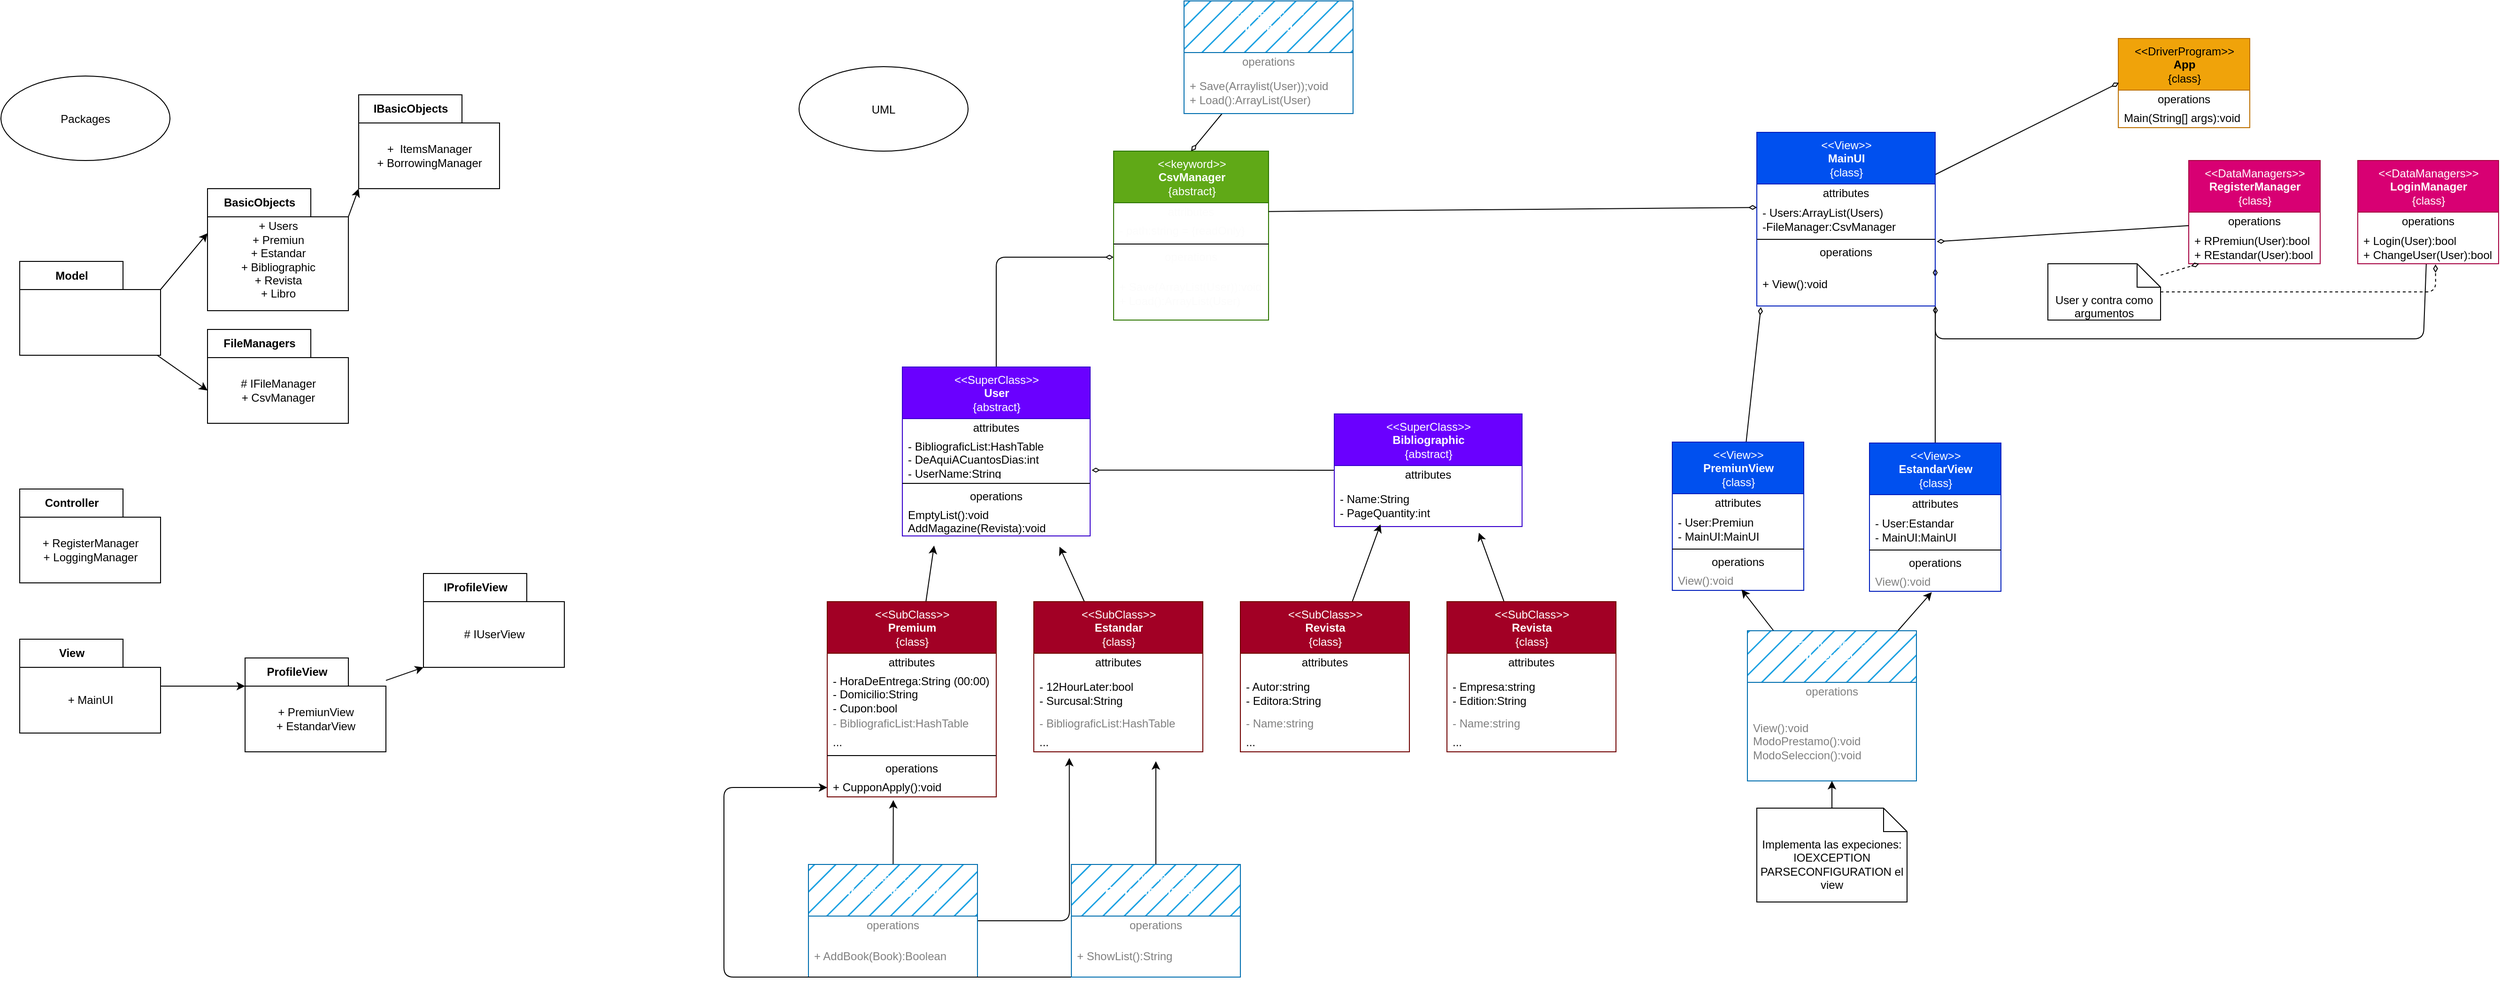 <mxfile>
    <diagram id="W3xmXb9I3CpJ98_R8Hjm" name="Page-1">
        <mxGraphModel dx="650" dy="1545" grid="1" gridSize="10" guides="1" tooltips="1" connect="1" arrows="1" fold="1" page="1" pageScale="1" pageWidth="850" pageHeight="1100" math="0" shadow="0">
            <root>
                <mxCell id="0"/>
                <mxCell id="1" parent="0"/>
                <mxCell id="2" value="&amp;lt;&amp;lt;DriverProgram&amp;gt;&amp;gt;&lt;br&gt;&lt;b&gt;App&lt;/b&gt;&lt;br&gt;{class}" style="swimlane;fontStyle=0;align=center;verticalAlign=top;childLayout=stackLayout;horizontal=1;startSize=55;horizontalStack=0;resizeParent=1;resizeParentMax=0;resizeLast=0;collapsible=0;marginBottom=0;html=1;fillColor=#f0a30a;fontColor=#000000;strokeColor=#BD7000;" parent="1" vertex="1">
                    <mxGeometry x="2275" width="140" height="95" as="geometry"/>
                </mxCell>
                <mxCell id="8" value="operations" style="text;html=1;strokeColor=none;fillColor=none;align=center;verticalAlign=middle;spacingLeft=4;spacingRight=4;overflow=hidden;rotatable=0;points=[[0,0.5],[1,0.5]];portConstraint=eastwest;" parent="2" vertex="1">
                    <mxGeometry y="55" width="140" height="20" as="geometry"/>
                </mxCell>
                <mxCell id="9" value="Main(String[] args):void" style="text;html=1;strokeColor=none;fillColor=none;align=left;verticalAlign=middle;spacingLeft=4;spacingRight=4;overflow=hidden;rotatable=0;points=[[0,0.5],[1,0.5]];portConstraint=eastwest;" parent="2" vertex="1">
                    <mxGeometry y="75" width="140" height="20" as="geometry"/>
                </mxCell>
                <mxCell id="51" style="edgeStyle=none;html=1;entryX=0;entryY=0;entryDx=0;entryDy=47.5;entryPerimeter=0;exitX=0;exitY=0;exitDx=150;exitDy=30;exitPerimeter=0;" parent="1" source="42" target="49" edge="1">
                    <mxGeometry relative="1" as="geometry"/>
                </mxCell>
                <mxCell id="54" style="edgeStyle=none;html=1;entryX=0;entryY=0;entryDx=0;entryDy=65;entryPerimeter=0;" parent="1" source="42" target="52" edge="1">
                    <mxGeometry relative="1" as="geometry"/>
                </mxCell>
                <mxCell id="42" value="Model" style="shape=folder;fontStyle=1;tabWidth=110;tabHeight=30;tabPosition=left;html=1;boundedLbl=1;labelInHeader=1;container=1;collapsible=0;" parent="1" vertex="1">
                    <mxGeometry x="40" y="237.5" width="150" height="100" as="geometry"/>
                </mxCell>
                <mxCell id="43" value="" style="html=1;strokeColor=none;resizeWidth=1;resizeHeight=1;fillColor=none;part=1;connectable=0;allowArrows=0;deletable=0;" parent="42" vertex="1">
                    <mxGeometry width="150" height="70" relative="1" as="geometry">
                        <mxPoint y="30" as="offset"/>
                    </mxGeometry>
                </mxCell>
                <mxCell id="45" value="Controller" style="shape=folder;fontStyle=1;tabWidth=110;tabHeight=30;tabPosition=left;html=1;boundedLbl=1;labelInHeader=1;container=1;collapsible=0;" parent="1" vertex="1">
                    <mxGeometry x="40" y="480" width="150" height="100" as="geometry"/>
                </mxCell>
                <mxCell id="46" value="+ RegisterManager&lt;br&gt;+ LoggingManager" style="html=1;strokeColor=none;resizeWidth=1;resizeHeight=1;fillColor=none;part=1;connectable=0;allowArrows=0;deletable=0;" parent="45" vertex="1">
                    <mxGeometry width="150" height="70" relative="1" as="geometry">
                        <mxPoint y="30" as="offset"/>
                    </mxGeometry>
                </mxCell>
                <mxCell id="67" style="edgeStyle=none;html=1;entryX=0;entryY=0;entryDx=0;entryDy=30;entryPerimeter=0;" parent="1" source="47" target="64" edge="1">
                    <mxGeometry relative="1" as="geometry"/>
                </mxCell>
                <mxCell id="47" value="View" style="shape=folder;fontStyle=1;tabWidth=110;tabHeight=30;tabPosition=left;html=1;boundedLbl=1;labelInHeader=1;container=1;collapsible=0;" parent="1" vertex="1">
                    <mxGeometry x="40" y="640" width="150" height="100" as="geometry"/>
                </mxCell>
                <mxCell id="48" value="+ MainUI" style="html=1;strokeColor=none;resizeWidth=1;resizeHeight=1;fillColor=none;part=1;connectable=0;allowArrows=0;deletable=0;" parent="47" vertex="1">
                    <mxGeometry width="150" height="70" relative="1" as="geometry">
                        <mxPoint y="30" as="offset"/>
                    </mxGeometry>
                </mxCell>
                <mxCell id="57" style="edgeStyle=none;html=1;entryX=0;entryY=0;entryDx=0;entryDy=100;entryPerimeter=0;exitX=0;exitY=0;exitDx=150;exitDy=30;exitPerimeter=0;" parent="1" source="49" target="55" edge="1">
                    <mxGeometry relative="1" as="geometry"/>
                </mxCell>
                <mxCell id="49" value="BasicObjects" style="shape=folder;fontStyle=1;tabWidth=110;tabHeight=30;tabPosition=left;html=1;boundedLbl=1;labelInHeader=1;container=1;collapsible=0;" parent="1" vertex="1">
                    <mxGeometry x="240" y="160" width="150" height="130" as="geometry"/>
                </mxCell>
                <mxCell id="50" value="+ Users&lt;br&gt;+ Premiun&lt;br&gt;+ Estandar&lt;br&gt;+ Bibliographic&lt;br&gt;+ Revista&lt;br&gt;+ Libro" style="html=1;strokeColor=none;resizeWidth=1;resizeHeight=1;fillColor=none;part=1;connectable=0;allowArrows=0;deletable=0;" parent="49" vertex="1">
                    <mxGeometry width="150" height="91" relative="1" as="geometry">
                        <mxPoint y="30" as="offset"/>
                    </mxGeometry>
                </mxCell>
                <mxCell id="52" value="FileManagers" style="shape=folder;fontStyle=1;tabWidth=110;tabHeight=30;tabPosition=left;html=1;boundedLbl=1;labelInHeader=1;container=1;collapsible=0;" parent="1" vertex="1">
                    <mxGeometry x="240" y="310" width="150" height="100" as="geometry"/>
                </mxCell>
                <mxCell id="53" value="# IFileManager&lt;br&gt;+ CsvManager" style="html=1;strokeColor=none;resizeWidth=1;resizeHeight=1;fillColor=none;part=1;connectable=0;allowArrows=0;deletable=0;" parent="52" vertex="1">
                    <mxGeometry width="150" height="70" relative="1" as="geometry">
                        <mxPoint y="30" as="offset"/>
                    </mxGeometry>
                </mxCell>
                <mxCell id="55" value="IBasicObjects" style="shape=folder;fontStyle=1;tabWidth=110;tabHeight=30;tabPosition=left;html=1;boundedLbl=1;labelInHeader=1;container=1;collapsible=0;" parent="1" vertex="1">
                    <mxGeometry x="401" y="60" width="150" height="100" as="geometry"/>
                </mxCell>
                <mxCell id="56" value="+&amp;nbsp; ItemsManager&lt;br&gt;+ BorrowingManager" style="html=1;strokeColor=none;resizeWidth=1;resizeHeight=1;fillColor=none;part=1;connectable=0;allowArrows=0;deletable=0;" parent="55" vertex="1">
                    <mxGeometry width="150" height="70" relative="1" as="geometry">
                        <mxPoint y="30" as="offset"/>
                    </mxGeometry>
                </mxCell>
                <mxCell id="70" style="edgeStyle=none;html=1;entryX=0;entryY=0;entryDx=0;entryDy=100;entryPerimeter=0;" parent="1" source="64" target="68" edge="1">
                    <mxGeometry relative="1" as="geometry"/>
                </mxCell>
                <mxCell id="64" value="ProfileView" style="shape=folder;fontStyle=1;tabWidth=110;tabHeight=30;tabPosition=left;html=1;boundedLbl=1;labelInHeader=1;container=1;collapsible=0;" parent="1" vertex="1">
                    <mxGeometry x="280" y="660" width="150" height="100" as="geometry"/>
                </mxCell>
                <mxCell id="65" value="+ PremiunView&lt;br&gt;+ EstandarView" style="html=1;strokeColor=none;resizeWidth=1;resizeHeight=1;fillColor=none;part=1;connectable=0;allowArrows=0;deletable=0;" parent="64" vertex="1">
                    <mxGeometry width="150" height="70" relative="1" as="geometry">
                        <mxPoint y="30" as="offset"/>
                    </mxGeometry>
                </mxCell>
                <mxCell id="68" value="IProfileView" style="shape=folder;fontStyle=1;tabWidth=110;tabHeight=30;tabPosition=left;html=1;boundedLbl=1;labelInHeader=1;container=1;collapsible=0;" parent="1" vertex="1">
                    <mxGeometry x="470" y="570" width="150" height="100" as="geometry"/>
                </mxCell>
                <mxCell id="69" value="# IUserView" style="html=1;strokeColor=none;resizeWidth=1;resizeHeight=1;fillColor=none;part=1;connectable=0;allowArrows=0;deletable=0;" parent="68" vertex="1">
                    <mxGeometry width="150" height="70" relative="1" as="geometry">
                        <mxPoint y="30" as="offset"/>
                    </mxGeometry>
                </mxCell>
                <mxCell id="71" value="Packages" style="ellipse;" parent="1" vertex="1">
                    <mxGeometry x="20" y="40" width="180" height="90" as="geometry"/>
                </mxCell>
                <mxCell id="72" value="UML" style="ellipse;fillColor=none;" parent="1" vertex="1">
                    <mxGeometry x="870" y="30" width="180" height="90" as="geometry"/>
                </mxCell>
                <mxCell id="180" style="edgeStyle=none;html=1;entryX=0;entryY=0.5;entryDx=0;entryDy=0;fontColor=#FCFCFC;endArrow=diamondThin;endFill=0;" parent="1" source="73" target="174" edge="1">
                    <mxGeometry relative="1" as="geometry">
                        <Array as="points">
                            <mxPoint x="1080" y="233"/>
                        </Array>
                    </mxGeometry>
                </mxCell>
                <mxCell id="73" value="&amp;lt;&amp;lt;SuperClass&amp;gt;&amp;gt;&lt;br&gt;&lt;b&gt;User&lt;/b&gt;&lt;br&gt;{abstract}" style="swimlane;fontStyle=0;align=center;verticalAlign=top;childLayout=stackLayout;horizontal=1;startSize=55;horizontalStack=0;resizeParent=1;resizeParentMax=0;resizeLast=0;collapsible=0;marginBottom=0;html=1;fillColor=#6a00ff;fontColor=#ffffff;strokeColor=#3700CC;" parent="1" vertex="1">
                    <mxGeometry x="980" y="350" width="200" height="180" as="geometry"/>
                </mxCell>
                <mxCell id="74" value="attributes" style="text;html=1;strokeColor=none;fillColor=none;align=center;verticalAlign=middle;spacingLeft=4;spacingRight=4;overflow=hidden;rotatable=0;points=[[0,0.5],[1,0.5]];portConstraint=eastwest;" parent="73" vertex="1">
                    <mxGeometry y="55" width="200" height="20" as="geometry"/>
                </mxCell>
                <mxCell id="75" value="- BibliograficList:HashTable&lt;br&gt;- DeAquiACuantosDias:int&lt;br&gt;- UserName:String&lt;br&gt;- Password: String&amp;nbsp;" style="text;html=1;strokeColor=none;fillColor=none;align=left;verticalAlign=middle;spacingLeft=4;spacingRight=4;overflow=hidden;rotatable=0;points=[[0,0.5],[1,0.5]];portConstraint=eastwest;" parent="73" vertex="1">
                    <mxGeometry y="75" width="200" height="45" as="geometry"/>
                </mxCell>
                <mxCell id="78" value="" style="line;strokeWidth=1;fillColor=none;align=left;verticalAlign=middle;spacingTop=-1;spacingLeft=3;spacingRight=3;rotatable=0;labelPosition=right;points=[];portConstraint=eastwest;" parent="73" vertex="1">
                    <mxGeometry y="120" width="200" height="8" as="geometry"/>
                </mxCell>
                <mxCell id="79" value="operations" style="text;html=1;strokeColor=none;fillColor=none;align=center;verticalAlign=middle;spacingLeft=4;spacingRight=4;overflow=hidden;rotatable=0;points=[[0,0.5],[1,0.5]];portConstraint=eastwest;" parent="73" vertex="1">
                    <mxGeometry y="128" width="200" height="20" as="geometry"/>
                </mxCell>
                <mxCell id="80" value="EmptyList():void&lt;br&gt;AddMagazine(Revista):void" style="text;html=1;strokeColor=none;fillColor=none;align=left;verticalAlign=middle;spacingLeft=4;spacingRight=4;overflow=hidden;rotatable=0;points=[[0,0.5],[1,0.5]];portConstraint=eastwest;" parent="73" vertex="1">
                    <mxGeometry y="148" width="200" height="32" as="geometry"/>
                </mxCell>
                <mxCell id="113" style="edgeStyle=none;html=1;entryX=0.169;entryY=1.32;entryDx=0;entryDy=0;entryPerimeter=0;fontColor=#808080;" parent="1" source="89" target="80" edge="1">
                    <mxGeometry relative="1" as="geometry"/>
                </mxCell>
                <mxCell id="89" value="&amp;lt;&amp;lt;SubClass&amp;gt;&amp;gt;&lt;br&gt;&lt;b&gt;Premium&lt;/b&gt;&lt;br&gt;{class}" style="swimlane;fontStyle=0;align=center;verticalAlign=top;childLayout=stackLayout;horizontal=1;startSize=55;horizontalStack=0;resizeParent=1;resizeParentMax=0;resizeLast=0;collapsible=0;marginBottom=0;html=1;fillColor=#a20025;fontColor=#ffffff;strokeColor=#6F0000;" parent="1" vertex="1">
                    <mxGeometry x="900" y="600" width="180" height="208" as="geometry"/>
                </mxCell>
                <mxCell id="90" value="attributes" style="text;html=1;strokeColor=none;fillColor=none;align=center;verticalAlign=middle;spacingLeft=4;spacingRight=4;overflow=hidden;rotatable=0;points=[[0,0.5],[1,0.5]];portConstraint=eastwest;" parent="89" vertex="1">
                    <mxGeometry y="55" width="180" height="20" as="geometry"/>
                </mxCell>
                <mxCell id="91" value="- HoraDeEntrega:String (00:00)&lt;br&gt;- Domicilio:String&lt;br&gt;- Cupon:bool" style="text;html=1;strokeColor=none;fillColor=none;align=left;verticalAlign=middle;spacingLeft=4;spacingRight=4;overflow=hidden;rotatable=0;points=[[0,0.5],[1,0.5]];portConstraint=eastwest;" parent="89" vertex="1">
                    <mxGeometry y="75" width="180" height="45" as="geometry"/>
                </mxCell>
                <mxCell id="92" value="- BibliograficList:HashTable&lt;br style=&quot;&quot;&gt;- UserName:String&lt;br style=&quot;&quot;&gt;- Password: String&amp;nbsp;" style="text;html=1;strokeColor=none;fillColor=none;align=left;verticalAlign=middle;spacingLeft=4;spacingRight=4;overflow=hidden;rotatable=0;points=[[0,0.5],[1,0.5]];portConstraint=eastwest;fontColor=#808080;" parent="89" vertex="1">
                    <mxGeometry y="120" width="180" height="20" as="geometry"/>
                </mxCell>
                <mxCell id="93" value="..." style="text;html=1;strokeColor=none;fillColor=none;align=left;verticalAlign=middle;spacingLeft=4;spacingRight=4;overflow=hidden;rotatable=0;points=[[0,0.5],[1,0.5]];portConstraint=eastwest;" parent="89" vertex="1">
                    <mxGeometry y="140" width="180" height="20" as="geometry"/>
                </mxCell>
                <mxCell id="94" value="" style="line;strokeWidth=1;fillColor=none;align=left;verticalAlign=middle;spacingTop=-1;spacingLeft=3;spacingRight=3;rotatable=0;labelPosition=right;points=[];portConstraint=eastwest;" parent="89" vertex="1">
                    <mxGeometry y="160" width="180" height="8" as="geometry"/>
                </mxCell>
                <mxCell id="95" value="operations" style="text;html=1;strokeColor=none;fillColor=none;align=center;verticalAlign=middle;spacingLeft=4;spacingRight=4;overflow=hidden;rotatable=0;points=[[0,0.5],[1,0.5]];portConstraint=eastwest;" parent="89" vertex="1">
                    <mxGeometry y="168" width="180" height="20" as="geometry"/>
                </mxCell>
                <mxCell id="96" value="+ CupponApply():void" style="text;html=1;strokeColor=none;fillColor=none;align=left;verticalAlign=middle;spacingLeft=4;spacingRight=4;overflow=hidden;rotatable=0;points=[[0,0.5],[1,0.5]];portConstraint=eastwest;" parent="89" vertex="1">
                    <mxGeometry y="188" width="180" height="20" as="geometry"/>
                </mxCell>
                <mxCell id="114" style="edgeStyle=none;html=1;entryX=0.837;entryY=1.36;entryDx=0;entryDy=0;entryPerimeter=0;fontColor=#808080;" parent="1" source="105" target="80" edge="1">
                    <mxGeometry relative="1" as="geometry"/>
                </mxCell>
                <mxCell id="105" value="&amp;lt;&amp;lt;SubClass&amp;gt;&amp;gt;&lt;br&gt;&lt;b&gt;Estandar&lt;/b&gt;&lt;br&gt;{class}" style="swimlane;fontStyle=0;align=center;verticalAlign=top;childLayout=stackLayout;horizontal=1;startSize=55;horizontalStack=0;resizeParent=1;resizeParentMax=0;resizeLast=0;collapsible=0;marginBottom=0;html=1;fillColor=#a20025;fontColor=#ffffff;strokeColor=#6F0000;" parent="1" vertex="1">
                    <mxGeometry x="1120" y="600" width="180" height="160" as="geometry"/>
                </mxCell>
                <mxCell id="106" value="attributes" style="text;html=1;strokeColor=none;fillColor=none;align=center;verticalAlign=middle;spacingLeft=4;spacingRight=4;overflow=hidden;rotatable=0;points=[[0,0.5],[1,0.5]];portConstraint=eastwest;" parent="105" vertex="1">
                    <mxGeometry y="55" width="180" height="20" as="geometry"/>
                </mxCell>
                <mxCell id="107" value="- 12HourLater:bool&amp;nbsp;&lt;br&gt;- Surcusal:String" style="text;html=1;strokeColor=none;fillColor=none;align=left;verticalAlign=middle;spacingLeft=4;spacingRight=4;overflow=hidden;rotatable=0;points=[[0,0.5],[1,0.5]];portConstraint=eastwest;" parent="105" vertex="1">
                    <mxGeometry y="75" width="180" height="45" as="geometry"/>
                </mxCell>
                <mxCell id="108" value="- BibliograficList:HashTable&lt;br style=&quot;&quot;&gt;- UserName:String&lt;br style=&quot;&quot;&gt;- Password: String&amp;nbsp;" style="text;html=1;strokeColor=none;fillColor=none;align=left;verticalAlign=middle;spacingLeft=4;spacingRight=4;overflow=hidden;rotatable=0;points=[[0,0.5],[1,0.5]];portConstraint=eastwest;fontColor=#808080;" parent="105" vertex="1">
                    <mxGeometry y="120" width="180" height="20" as="geometry"/>
                </mxCell>
                <mxCell id="109" value="..." style="text;html=1;strokeColor=none;fillColor=none;align=left;verticalAlign=middle;spacingLeft=4;spacingRight=4;overflow=hidden;rotatable=0;points=[[0,0.5],[1,0.5]];portConstraint=eastwest;" parent="105" vertex="1">
                    <mxGeometry y="140" width="180" height="20" as="geometry"/>
                </mxCell>
                <mxCell id="135" style="edgeStyle=none;html=1;entryX=0.391;entryY=1.171;entryDx=0;entryDy=0;entryPerimeter=0;fontColor=#FCFCFC;" parent="1" source="123" target="96" edge="1">
                    <mxGeometry relative="1" as="geometry"/>
                </mxCell>
                <mxCell id="140" style="edgeStyle=none;html=1;entryX=0.21;entryY=1.324;entryDx=0;entryDy=0;entryPerimeter=0;fontColor=#FCFCFC;" parent="1" source="123" target="109" edge="1">
                    <mxGeometry relative="1" as="geometry">
                        <Array as="points">
                            <mxPoint x="1158" y="940"/>
                        </Array>
                    </mxGeometry>
                </mxCell>
                <mxCell id="123" value="&amp;lt;&amp;lt;Interface&amp;gt;&amp;gt;&lt;br&gt;&lt;b&gt;ItemsManagment&lt;/b&gt;" style="swimlane;fontStyle=0;align=center;verticalAlign=top;childLayout=stackLayout;horizontal=1;startSize=55;horizontalStack=0;resizeParent=1;resizeParentMax=0;resizeLast=0;collapsible=0;marginBottom=0;html=1;fillStyle=hatch;fillColor=#1ba1e2;fontColor=#ffffff;strokeColor=#006EAF;" parent="1" vertex="1">
                    <mxGeometry x="880" y="880" width="180" height="120" as="geometry"/>
                </mxCell>
                <mxCell id="129" value="operations" style="text;html=1;strokeColor=none;fillColor=none;align=center;verticalAlign=middle;spacingLeft=4;spacingRight=4;overflow=hidden;rotatable=0;points=[[0,0.5],[1,0.5]];portConstraint=eastwest;fontColor=#808080;" parent="123" vertex="1">
                    <mxGeometry y="55" width="180" height="20" as="geometry"/>
                </mxCell>
                <mxCell id="130" value="+ AddBook(Book):Boolean" style="text;html=1;strokeColor=none;fillColor=none;align=left;verticalAlign=middle;spacingLeft=4;spacingRight=4;overflow=hidden;rotatable=0;points=[[0,0.5],[1,0.5]];portConstraint=eastwest;fontColor=#808080;" parent="123" vertex="1">
                    <mxGeometry y="75" width="180" height="45" as="geometry"/>
                </mxCell>
                <mxCell id="138" style="edgeStyle=none;html=1;fontColor=#FCFCFC;" parent="1" source="132" edge="1">
                    <mxGeometry relative="1" as="geometry">
                        <mxPoint x="1250" y="770" as="targetPoint"/>
                    </mxGeometry>
                </mxCell>
                <mxCell id="139" style="edgeStyle=none;html=1;entryX=0;entryY=0.5;entryDx=0;entryDy=0;fontColor=#FCFCFC;" parent="1" source="132" target="96" edge="1">
                    <mxGeometry relative="1" as="geometry">
                        <Array as="points">
                            <mxPoint x="1160" y="1000"/>
                            <mxPoint x="790" y="1000"/>
                            <mxPoint x="790" y="798"/>
                        </Array>
                    </mxGeometry>
                </mxCell>
                <mxCell id="132" value="&amp;lt;&amp;lt;Interface&amp;gt;&amp;gt;&lt;br&gt;&lt;b&gt;BorrowingManager&lt;/b&gt;" style="swimlane;fontStyle=0;align=center;verticalAlign=top;childLayout=stackLayout;horizontal=1;startSize=55;horizontalStack=0;resizeParent=1;resizeParentMax=0;resizeLast=0;collapsible=0;marginBottom=0;html=1;fillStyle=hatch;fillColor=#1ba1e2;fontColor=#ffffff;strokeColor=#006EAF;" parent="1" vertex="1">
                    <mxGeometry x="1160" y="880" width="180" height="120" as="geometry"/>
                </mxCell>
                <mxCell id="133" value="operations" style="text;html=1;strokeColor=none;fillColor=none;align=center;verticalAlign=middle;spacingLeft=4;spacingRight=4;overflow=hidden;rotatable=0;points=[[0,0.5],[1,0.5]];portConstraint=eastwest;fontColor=#808080;" parent="132" vertex="1">
                    <mxGeometry y="55" width="180" height="20" as="geometry"/>
                </mxCell>
                <mxCell id="134" value="+ ShowList():String" style="text;html=1;strokeColor=none;fillColor=none;align=left;verticalAlign=middle;spacingLeft=4;spacingRight=4;overflow=hidden;rotatable=0;points=[[0,0.5],[1,0.5]];portConstraint=eastwest;fontColor=#808080;" parent="132" vertex="1">
                    <mxGeometry y="75" width="180" height="45" as="geometry"/>
                </mxCell>
                <mxCell id="159" style="edgeStyle=none;html=1;entryX=1.008;entryY=0.775;entryDx=0;entryDy=0;entryPerimeter=0;fontColor=#FCFCFC;endArrow=diamondThin;endFill=0;" parent="1" source="141" target="75" edge="1">
                    <mxGeometry relative="1" as="geometry"/>
                </mxCell>
                <mxCell id="141" value="&amp;lt;&amp;lt;SuperClass&amp;gt;&amp;gt;&lt;br&gt;&lt;b&gt;Bibliographic&lt;/b&gt;&lt;br&gt;{abstract}" style="swimlane;fontStyle=0;align=center;verticalAlign=top;childLayout=stackLayout;horizontal=1;startSize=55;horizontalStack=0;resizeParent=1;resizeParentMax=0;resizeLast=0;collapsible=0;marginBottom=0;html=1;fillColor=#6a00ff;fontColor=#ffffff;strokeColor=#3700CC;" parent="1" vertex="1">
                    <mxGeometry x="1440" y="400" width="200" height="120" as="geometry"/>
                </mxCell>
                <mxCell id="142" value="attributes" style="text;html=1;strokeColor=none;fillColor=none;align=center;verticalAlign=middle;spacingLeft=4;spacingRight=4;overflow=hidden;rotatable=0;points=[[0,0.5],[1,0.5]];portConstraint=eastwest;" parent="141" vertex="1">
                    <mxGeometry y="55" width="200" height="20" as="geometry"/>
                </mxCell>
                <mxCell id="143" value="- Name:String&lt;br&gt;- PageQuantity:int" style="text;html=1;strokeColor=none;fillColor=none;align=left;verticalAlign=middle;spacingLeft=4;spacingRight=4;overflow=hidden;rotatable=0;points=[[0,0.5],[1,0.5]];portConstraint=eastwest;" parent="141" vertex="1">
                    <mxGeometry y="75" width="200" height="45" as="geometry"/>
                </mxCell>
                <mxCell id="158" style="edgeStyle=none;html=1;entryX=0.77;entryY=1.146;entryDx=0;entryDy=0;entryPerimeter=0;fontColor=#FCFCFC;" parent="1" source="147" target="143" edge="1">
                    <mxGeometry relative="1" as="geometry"/>
                </mxCell>
                <mxCell id="147" value="&amp;lt;&amp;lt;SubClass&amp;gt;&amp;gt;&lt;br&gt;&lt;b&gt;Revista&lt;/b&gt;&lt;br&gt;{class}" style="swimlane;fontStyle=0;align=center;verticalAlign=top;childLayout=stackLayout;horizontal=1;startSize=55;horizontalStack=0;resizeParent=1;resizeParentMax=0;resizeLast=0;collapsible=0;marginBottom=0;html=1;fillColor=#a20025;fontColor=#ffffff;strokeColor=#6F0000;" parent="1" vertex="1">
                    <mxGeometry x="1560" y="600" width="180" height="160" as="geometry"/>
                </mxCell>
                <mxCell id="148" value="attributes" style="text;html=1;strokeColor=none;fillColor=none;align=center;verticalAlign=middle;spacingLeft=4;spacingRight=4;overflow=hidden;rotatable=0;points=[[0,0.5],[1,0.5]];portConstraint=eastwest;" parent="147" vertex="1">
                    <mxGeometry y="55" width="180" height="20" as="geometry"/>
                </mxCell>
                <mxCell id="149" value="- Empresa:string&lt;br&gt;- Edition:String" style="text;html=1;strokeColor=none;fillColor=none;align=left;verticalAlign=middle;spacingLeft=4;spacingRight=4;overflow=hidden;rotatable=0;points=[[0,0.5],[1,0.5]];portConstraint=eastwest;" parent="147" vertex="1">
                    <mxGeometry y="75" width="180" height="45" as="geometry"/>
                </mxCell>
                <mxCell id="150" value="- Name:string&lt;br&gt;- PageQuantity:string" style="text;html=1;strokeColor=none;fillColor=none;align=left;verticalAlign=middle;spacingLeft=4;spacingRight=4;overflow=hidden;rotatable=0;points=[[0,0.5],[1,0.5]];portConstraint=eastwest;fontColor=#808080;" parent="147" vertex="1">
                    <mxGeometry y="120" width="180" height="20" as="geometry"/>
                </mxCell>
                <mxCell id="151" value="..." style="text;html=1;strokeColor=none;fillColor=none;align=left;verticalAlign=middle;spacingLeft=4;spacingRight=4;overflow=hidden;rotatable=0;points=[[0,0.5],[1,0.5]];portConstraint=eastwest;" parent="147" vertex="1">
                    <mxGeometry y="140" width="180" height="20" as="geometry"/>
                </mxCell>
                <mxCell id="157" style="edgeStyle=none;html=1;entryX=0.246;entryY=0.948;entryDx=0;entryDy=0;entryPerimeter=0;fontColor=#FCFCFC;" parent="1" source="152" target="143" edge="1">
                    <mxGeometry relative="1" as="geometry"/>
                </mxCell>
                <mxCell id="152" value="&amp;lt;&amp;lt;SubClass&amp;gt;&amp;gt;&lt;br&gt;&lt;b&gt;Revista&lt;/b&gt;&lt;br&gt;{class}" style="swimlane;fontStyle=0;align=center;verticalAlign=top;childLayout=stackLayout;horizontal=1;startSize=55;horizontalStack=0;resizeParent=1;resizeParentMax=0;resizeLast=0;collapsible=0;marginBottom=0;html=1;fillColor=#a20025;fontColor=#ffffff;strokeColor=#6F0000;" parent="1" vertex="1">
                    <mxGeometry x="1340" y="600" width="180" height="160" as="geometry"/>
                </mxCell>
                <mxCell id="153" value="attributes" style="text;html=1;strokeColor=none;fillColor=none;align=center;verticalAlign=middle;spacingLeft=4;spacingRight=4;overflow=hidden;rotatable=0;points=[[0,0.5],[1,0.5]];portConstraint=eastwest;" parent="152" vertex="1">
                    <mxGeometry y="55" width="180" height="20" as="geometry"/>
                </mxCell>
                <mxCell id="154" value="- Autor:string&lt;br&gt;- Editora:String" style="text;html=1;strokeColor=none;fillColor=none;align=left;verticalAlign=middle;spacingLeft=4;spacingRight=4;overflow=hidden;rotatable=0;points=[[0,0.5],[1,0.5]];portConstraint=eastwest;" parent="152" vertex="1">
                    <mxGeometry y="75" width="180" height="45" as="geometry"/>
                </mxCell>
                <mxCell id="155" value="- Name:string&lt;br&gt;- PageQuantity:string" style="text;html=1;strokeColor=none;fillColor=none;align=left;verticalAlign=middle;spacingLeft=4;spacingRight=4;overflow=hidden;rotatable=0;points=[[0,0.5],[1,0.5]];portConstraint=eastwest;fontColor=#808080;" parent="152" vertex="1">
                    <mxGeometry y="120" width="180" height="20" as="geometry"/>
                </mxCell>
                <mxCell id="156" value="..." style="text;html=1;strokeColor=none;fillColor=none;align=left;verticalAlign=middle;spacingLeft=4;spacingRight=4;overflow=hidden;rotatable=0;points=[[0,0.5],[1,0.5]];portConstraint=eastwest;" parent="152" vertex="1">
                    <mxGeometry y="140" width="180" height="20" as="geometry"/>
                </mxCell>
                <mxCell id="168" value="&amp;lt;&amp;lt;keyword&amp;gt;&amp;gt;&lt;br&gt;&lt;b&gt;CsvManager&lt;/b&gt;&lt;br&gt;{abstract}" style="swimlane;fontStyle=0;align=center;verticalAlign=top;childLayout=stackLayout;horizontal=1;startSize=55;horizontalStack=0;resizeParent=1;resizeParentMax=0;resizeLast=0;collapsible=0;marginBottom=0;html=1;fillStyle=auto;fontColor=#ffffff;fillColor=#60a917;strokeColor=#2D7600;" parent="1" vertex="1">
                    <mxGeometry x="1205" y="120" width="165" height="180" as="geometry"/>
                </mxCell>
                <mxCell id="169" value="attributes" style="text;html=1;strokeColor=none;fillColor=none;align=center;verticalAlign=middle;spacingLeft=4;spacingRight=4;overflow=hidden;rotatable=0;points=[[0,0.5],[1,0.5]];portConstraint=eastwest;fillStyle=auto;fontColor=#FCFCFC;" parent="168" vertex="1">
                    <mxGeometry y="55" width="165" height="20" as="geometry"/>
                </mxCell>
                <mxCell id="170" value="- path:string = {readOnly}" style="text;html=1;strokeColor=none;fillColor=none;align=left;verticalAlign=middle;spacingLeft=4;spacingRight=4;overflow=hidden;rotatable=0;points=[[0,0.5],[1,0.5]];portConstraint=eastwest;fillStyle=auto;fontColor=#FCFCFC;" parent="168" vertex="1">
                    <mxGeometry y="75" width="165" height="20" as="geometry"/>
                </mxCell>
                <mxCell id="173" value="" style="line;strokeWidth=1;fillColor=none;align=left;verticalAlign=middle;spacingTop=-1;spacingLeft=3;spacingRight=3;rotatable=0;labelPosition=right;points=[];portConstraint=eastwest;fillStyle=auto;fontColor=#FCFCFC;" parent="168" vertex="1">
                    <mxGeometry y="95" width="165" height="8" as="geometry"/>
                </mxCell>
                <mxCell id="174" value="operations" style="text;html=1;strokeColor=none;fillColor=none;align=center;verticalAlign=middle;spacingLeft=4;spacingRight=4;overflow=hidden;rotatable=0;points=[[0,0.5],[1,0.5]];portConstraint=eastwest;fillStyle=auto;fontColor=#FCFCFC;" parent="168" vertex="1">
                    <mxGeometry y="103" width="165" height="20" as="geometry"/>
                </mxCell>
                <mxCell id="175" value="+ Save(ArrayList(User)):void&lt;br&gt;+ Load():ArrayList(User)" style="text;html=1;strokeColor=none;fillColor=none;align=left;verticalAlign=middle;spacingLeft=4;spacingRight=4;overflow=hidden;rotatable=0;points=[[0,0.5],[1,0.5]];portConstraint=eastwest;fillStyle=auto;fontColor=#FCFCFC;" parent="168" vertex="1">
                    <mxGeometry y="123" width="165" height="57" as="geometry"/>
                </mxCell>
                <mxCell id="179" style="edgeStyle=none;html=1;entryX=0.5;entryY=0;entryDx=0;entryDy=0;fontColor=#FCFCFC;endArrow=diamondThin;endFill=0;" parent="1" source="176" target="168" edge="1">
                    <mxGeometry relative="1" as="geometry"/>
                </mxCell>
                <mxCell id="176" value="&amp;lt;&amp;lt;Interface&amp;gt;&amp;gt;&lt;br&gt;&lt;b&gt;IFileManager&lt;/b&gt;" style="swimlane;fontStyle=0;align=center;verticalAlign=top;childLayout=stackLayout;horizontal=1;startSize=55;horizontalStack=0;resizeParent=1;resizeParentMax=0;resizeLast=0;collapsible=0;marginBottom=0;html=1;fillStyle=hatch;fillColor=#1ba1e2;fontColor=#ffffff;strokeColor=#006EAF;" parent="1" vertex="1">
                    <mxGeometry x="1280" y="-40" width="180" height="120" as="geometry"/>
                </mxCell>
                <mxCell id="177" value="operations" style="text;html=1;strokeColor=none;fillColor=none;align=center;verticalAlign=middle;spacingLeft=4;spacingRight=4;overflow=hidden;rotatable=0;points=[[0,0.5],[1,0.5]];portConstraint=eastwest;fontColor=#808080;" parent="176" vertex="1">
                    <mxGeometry y="55" width="180" height="20" as="geometry"/>
                </mxCell>
                <mxCell id="178" value="+ Save(Arraylist(User));void&lt;br&gt;+ Load():ArrayList(User)" style="text;html=1;strokeColor=none;fillColor=none;align=left;verticalAlign=middle;spacingLeft=4;spacingRight=4;overflow=hidden;rotatable=0;points=[[0,0.5],[1,0.5]];portConstraint=eastwest;fontColor=#808080;" parent="176" vertex="1">
                    <mxGeometry y="75" width="180" height="45" as="geometry"/>
                </mxCell>
                <mxCell id="181" value="&amp;lt;&amp;lt;DataManagers&amp;gt;&amp;gt;&lt;br&gt;&lt;b&gt;RegisterManager&lt;/b&gt;&lt;br&gt;{class}" style="swimlane;fontStyle=0;align=center;verticalAlign=top;childLayout=stackLayout;horizontal=1;startSize=55;horizontalStack=0;resizeParent=1;resizeParentMax=0;resizeLast=0;collapsible=0;marginBottom=0;html=1;fillColor=#d80073;fontColor=#ffffff;strokeColor=#A50040;" parent="1" vertex="1">
                    <mxGeometry x="2350" y="130" width="140" height="110" as="geometry"/>
                </mxCell>
                <mxCell id="187" value="operations" style="text;html=1;strokeColor=none;fillColor=none;align=center;verticalAlign=middle;spacingLeft=4;spacingRight=4;overflow=hidden;rotatable=0;points=[[0,0.5],[1,0.5]];portConstraint=eastwest;" parent="181" vertex="1">
                    <mxGeometry y="55" width="140" height="20" as="geometry"/>
                </mxCell>
                <mxCell id="188" value="+ RPremiun(User):bool&lt;br&gt;+ REstandar(User):bool" style="text;html=1;strokeColor=none;fillColor=none;align=left;verticalAlign=middle;spacingLeft=4;spacingRight=4;overflow=hidden;rotatable=0;points=[[0,0.5],[1,0.5]];portConstraint=eastwest;" parent="181" vertex="1">
                    <mxGeometry y="75" width="140" height="35" as="geometry"/>
                </mxCell>
                <mxCell id="294" style="edgeStyle=none;html=1;entryX=1;entryY=0.149;entryDx=0;entryDy=0;entryPerimeter=0;endArrow=diamondThin;endFill=0;" parent="1" source="197" target="280" edge="1">
                    <mxGeometry relative="1" as="geometry">
                        <Array as="points">
                            <mxPoint x="2600" y="320"/>
                            <mxPoint x="2080" y="320"/>
                        </Array>
                    </mxGeometry>
                </mxCell>
                <mxCell id="197" value="&amp;lt;&amp;lt;DataManagers&amp;gt;&amp;gt;&lt;br&gt;&lt;b&gt;LoginManager&lt;/b&gt;&lt;br&gt;{class}" style="swimlane;fontStyle=0;align=center;verticalAlign=top;childLayout=stackLayout;horizontal=1;startSize=55;horizontalStack=0;resizeParent=1;resizeParentMax=0;resizeLast=0;collapsible=0;marginBottom=0;html=1;fillColor=#d80073;fontColor=#ffffff;strokeColor=#A50040;" parent="1" vertex="1">
                    <mxGeometry x="2530" y="130" width="150" height="110" as="geometry"/>
                </mxCell>
                <mxCell id="198" value="operations" style="text;html=1;strokeColor=none;fillColor=none;align=center;verticalAlign=middle;spacingLeft=4;spacingRight=4;overflow=hidden;rotatable=0;points=[[0,0.5],[1,0.5]];portConstraint=eastwest;" parent="197" vertex="1">
                    <mxGeometry y="55" width="150" height="20" as="geometry"/>
                </mxCell>
                <mxCell id="199" value="+ Login(User):bool&lt;br&gt;+ ChangeUser(User):bool" style="text;html=1;strokeColor=none;fillColor=none;align=left;verticalAlign=middle;spacingLeft=4;spacingRight=4;overflow=hidden;rotatable=0;points=[[0,0.5],[1,0.5]];portConstraint=eastwest;" parent="197" vertex="1">
                    <mxGeometry y="75" width="150" height="35" as="geometry"/>
                </mxCell>
                <mxCell id="205" style="edgeStyle=none;html=1;endArrow=diamondThin;endFill=0;dashed=1;" parent="1" source="204" target="188" edge="1">
                    <mxGeometry relative="1" as="geometry"/>
                </mxCell>
                <mxCell id="206" style="edgeStyle=none;html=1;entryX=0.552;entryY=1.02;entryDx=0;entryDy=0;entryPerimeter=0;endArrow=diamondThin;endFill=0;dashed=1;" parent="1" source="204" target="199" edge="1">
                    <mxGeometry relative="1" as="geometry">
                        <Array as="points">
                            <mxPoint x="2613" y="270"/>
                        </Array>
                    </mxGeometry>
                </mxCell>
                <mxCell id="204" value="User y contra como argumentos" style="shape=note2;boundedLbl=1;whiteSpace=wrap;html=1;size=25;verticalAlign=top;align=center;" parent="1" vertex="1">
                    <mxGeometry x="2200" y="240" width="120" height="60" as="geometry"/>
                </mxCell>
                <mxCell id="295" style="edgeStyle=none;html=1;entryX=0.023;entryY=1.025;entryDx=0;entryDy=0;entryPerimeter=0;endArrow=diamondThin;endFill=0;" parent="1" source="207" target="280" edge="1">
                    <mxGeometry relative="1" as="geometry"/>
                </mxCell>
                <mxCell id="207" value="&amp;lt;&amp;lt;View&amp;gt;&amp;gt;&lt;br&gt;&lt;b&gt;PremiunView&lt;/b&gt;&lt;br&gt;{class}" style="swimlane;fontStyle=0;align=center;verticalAlign=top;childLayout=stackLayout;horizontal=1;startSize=55;horizontalStack=0;resizeParent=1;resizeParentMax=0;resizeLast=0;collapsible=0;marginBottom=0;html=1;fillColor=#0050ef;fontColor=#ffffff;strokeColor=#001DBC;" parent="1" vertex="1">
                    <mxGeometry x="1800" y="430" width="140" height="158" as="geometry"/>
                </mxCell>
                <mxCell id="208" value="attributes" style="text;html=1;strokeColor=none;fillColor=none;align=center;verticalAlign=middle;spacingLeft=4;spacingRight=4;overflow=hidden;rotatable=0;points=[[0,0.5],[1,0.5]];portConstraint=eastwest;" parent="207" vertex="1">
                    <mxGeometry y="55" width="140" height="20" as="geometry"/>
                </mxCell>
                <mxCell id="209" value="- User:Premiun&lt;br&gt;- MainUI:MainUI" style="text;html=1;strokeColor=none;fillColor=none;align=left;verticalAlign=middle;spacingLeft=4;spacingRight=4;overflow=hidden;rotatable=0;points=[[0,0.5],[1,0.5]];portConstraint=eastwest;" parent="207" vertex="1">
                    <mxGeometry y="75" width="140" height="35" as="geometry"/>
                </mxCell>
                <mxCell id="212" value="" style="line;strokeWidth=1;fillColor=none;align=left;verticalAlign=middle;spacingTop=-1;spacingLeft=3;spacingRight=3;rotatable=0;labelPosition=right;points=[];portConstraint=eastwest;" parent="207" vertex="1">
                    <mxGeometry y="110" width="140" height="8" as="geometry"/>
                </mxCell>
                <mxCell id="213" value="operations" style="text;html=1;strokeColor=none;fillColor=none;align=center;verticalAlign=middle;spacingLeft=4;spacingRight=4;overflow=hidden;rotatable=0;points=[[0,0.5],[1,0.5]];portConstraint=eastwest;" parent="207" vertex="1">
                    <mxGeometry y="118" width="140" height="20" as="geometry"/>
                </mxCell>
                <mxCell id="214" value="&lt;span style=&quot;color: rgb(128, 128, 128);&quot;&gt;View():void&lt;/span&gt;&lt;br style=&quot;color: rgb(128, 128, 128);&quot;&gt;&lt;span style=&quot;color: rgb(128, 128, 128);&quot;&gt;ShowPrestamos():void&lt;/span&gt;&lt;br style=&quot;color: rgb(128, 128, 128);&quot;&gt;&lt;span style=&quot;color: rgb(128, 128, 128);&quot;&gt;ShowEntregas():void&lt;/span&gt;" style="text;html=1;strokeColor=none;fillColor=none;align=left;verticalAlign=middle;spacingLeft=4;spacingRight=4;overflow=hidden;rotatable=0;points=[[0,0.5],[1,0.5]];portConstraint=eastwest;" parent="207" vertex="1">
                    <mxGeometry y="138" width="140" height="20" as="geometry"/>
                </mxCell>
                <mxCell id="297" style="edgeStyle=none;html=1;entryX=1.001;entryY=1.004;entryDx=0;entryDy=0;entryPerimeter=0;endArrow=diamondThin;endFill=0;" parent="1" source="221" target="280" edge="1">
                    <mxGeometry relative="1" as="geometry">
                        <Array as="points">
                            <mxPoint x="2080" y="320"/>
                        </Array>
                    </mxGeometry>
                </mxCell>
                <mxCell id="221" value="&amp;lt;&amp;lt;View&amp;gt;&amp;gt;&lt;br&gt;&lt;b&gt;EstandarView&lt;br&gt;&lt;/b&gt;{class}" style="swimlane;fontStyle=0;align=center;verticalAlign=top;childLayout=stackLayout;horizontal=1;startSize=55;horizontalStack=0;resizeParent=1;resizeParentMax=0;resizeLast=0;collapsible=0;marginBottom=0;html=1;fillColor=#0050ef;fontColor=#ffffff;strokeColor=#001DBC;" parent="1" vertex="1">
                    <mxGeometry x="2010" y="431" width="140" height="158" as="geometry"/>
                </mxCell>
                <mxCell id="222" value="attributes" style="text;html=1;strokeColor=none;fillColor=none;align=center;verticalAlign=middle;spacingLeft=4;spacingRight=4;overflow=hidden;rotatable=0;points=[[0,0.5],[1,0.5]];portConstraint=eastwest;" parent="221" vertex="1">
                    <mxGeometry y="55" width="140" height="20" as="geometry"/>
                </mxCell>
                <mxCell id="223" value="- User:Estandar&lt;br&gt;- MainUI:MainUI" style="text;html=1;strokeColor=none;fillColor=none;align=left;verticalAlign=middle;spacingLeft=4;spacingRight=4;overflow=hidden;rotatable=0;points=[[0,0.5],[1,0.5]];portConstraint=eastwest;" parent="221" vertex="1">
                    <mxGeometry y="75" width="140" height="35" as="geometry"/>
                </mxCell>
                <mxCell id="224" value="" style="line;strokeWidth=1;fillColor=none;align=left;verticalAlign=middle;spacingTop=-1;spacingLeft=3;spacingRight=3;rotatable=0;labelPosition=right;points=[];portConstraint=eastwest;" parent="221" vertex="1">
                    <mxGeometry y="110" width="140" height="8" as="geometry"/>
                </mxCell>
                <mxCell id="225" value="operations" style="text;html=1;strokeColor=none;fillColor=none;align=center;verticalAlign=middle;spacingLeft=4;spacingRight=4;overflow=hidden;rotatable=0;points=[[0,0.5],[1,0.5]];portConstraint=eastwest;" parent="221" vertex="1">
                    <mxGeometry y="118" width="140" height="20" as="geometry"/>
                </mxCell>
                <mxCell id="226" value="&lt;span style=&quot;color: rgb(128, 128, 128);&quot;&gt;View():void&lt;/span&gt;&lt;br style=&quot;color: rgb(128, 128, 128);&quot;&gt;&lt;span style=&quot;color: rgb(128, 128, 128);&quot;&gt;ShowPrestamos():void&lt;/span&gt;&lt;br style=&quot;color: rgb(128, 128, 128);&quot;&gt;&lt;span style=&quot;color: rgb(128, 128, 128);&quot;&gt;ShowEntregas():void&lt;/span&gt;" style="text;html=1;strokeColor=none;fillColor=none;align=left;verticalAlign=middle;spacingLeft=4;spacingRight=4;overflow=hidden;rotatable=0;points=[[0,0.5],[1,0.5]];portConstraint=eastwest;" parent="221" vertex="1">
                    <mxGeometry y="138" width="140" height="20" as="geometry"/>
                </mxCell>
                <mxCell id="232" style="edgeStyle=none;html=1;entryX=0.527;entryY=0.955;entryDx=0;entryDy=0;entryPerimeter=0;endArrow=classic;endFill=1;" parent="1" source="227" target="214" edge="1">
                    <mxGeometry relative="1" as="geometry"/>
                </mxCell>
                <mxCell id="233" style="edgeStyle=none;html=1;entryX=0.474;entryY=1.043;entryDx=0;entryDy=0;entryPerimeter=0;endArrow=classic;endFill=1;" parent="1" source="227" target="226" edge="1">
                    <mxGeometry relative="1" as="geometry"/>
                </mxCell>
                <mxCell id="227" value="&amp;lt;&amp;lt;Interface&amp;gt;&amp;gt;&lt;br&gt;&lt;b&gt;IUserView&lt;/b&gt;" style="swimlane;fontStyle=0;align=center;verticalAlign=top;childLayout=stackLayout;horizontal=1;startSize=55;horizontalStack=0;resizeParent=1;resizeParentMax=0;resizeLast=0;collapsible=0;marginBottom=0;html=1;fillStyle=hatch;fillColor=#1ba1e2;fontColor=#ffffff;strokeColor=#006EAF;" parent="1" vertex="1">
                    <mxGeometry x="1880" y="631" width="180" height="160" as="geometry"/>
                </mxCell>
                <mxCell id="228" value="operations" style="text;html=1;strokeColor=none;fillColor=none;align=center;verticalAlign=middle;spacingLeft=4;spacingRight=4;overflow=hidden;rotatable=0;points=[[0,0.5],[1,0.5]];portConstraint=eastwest;fontColor=#808080;" parent="227" vertex="1">
                    <mxGeometry y="55" width="180" height="20" as="geometry"/>
                </mxCell>
                <mxCell id="229" value="View():void&lt;br&gt;ModoPrestamo():void&lt;br&gt;ModoSeleccion():void" style="text;html=1;strokeColor=none;fillColor=none;align=left;verticalAlign=middle;spacingLeft=4;spacingRight=4;overflow=hidden;rotatable=0;points=[[0,0.5],[1,0.5]];portConstraint=eastwest;fontColor=#808080;" parent="227" vertex="1">
                    <mxGeometry y="75" width="180" height="85" as="geometry"/>
                </mxCell>
                <mxCell id="289" style="edgeStyle=none;html=1;entryX=0.004;entryY=-0.39;entryDx=0;entryDy=0;entryPerimeter=0;endArrow=diamondThin;endFill=0;" parent="1" source="275" target="8" edge="1">
                    <mxGeometry relative="1" as="geometry"/>
                </mxCell>
                <mxCell id="275" value="&amp;lt;&amp;lt;View&amp;gt;&amp;gt;&lt;br&gt;&lt;b&gt;MainUI&lt;/b&gt;&lt;br&gt;{class}" style="swimlane;fontStyle=0;align=center;verticalAlign=top;childLayout=stackLayout;horizontal=1;startSize=55;horizontalStack=0;resizeParent=1;resizeParentMax=0;resizeLast=0;collapsible=0;marginBottom=0;html=1;fillColor=#0050ef;fontColor=#ffffff;strokeColor=#001DBC;" parent="1" vertex="1">
                    <mxGeometry x="1890" y="100" width="190" height="185" as="geometry"/>
                </mxCell>
                <mxCell id="276" value="attributes" style="text;html=1;strokeColor=none;fillColor=none;align=center;verticalAlign=middle;spacingLeft=4;spacingRight=4;overflow=hidden;rotatable=0;points=[[0,0.5],[1,0.5]];portConstraint=eastwest;" parent="275" vertex="1">
                    <mxGeometry y="55" width="190" height="20" as="geometry"/>
                </mxCell>
                <mxCell id="277" value="- Users:ArrayList(Users)&lt;br&gt;-FileManager:CsvManager" style="text;html=1;strokeColor=none;fillColor=none;align=left;verticalAlign=middle;spacingLeft=4;spacingRight=4;overflow=hidden;rotatable=0;points=[[0,0.5],[1,0.5]];portConstraint=eastwest;" parent="275" vertex="1">
                    <mxGeometry y="75" width="190" height="35" as="geometry"/>
                </mxCell>
                <mxCell id="278" value="" style="line;strokeWidth=1;fillColor=none;align=left;verticalAlign=middle;spacingTop=-1;spacingLeft=3;spacingRight=3;rotatable=0;labelPosition=right;points=[];portConstraint=eastwest;" parent="275" vertex="1">
                    <mxGeometry y="110" width="190" height="8" as="geometry"/>
                </mxCell>
                <mxCell id="279" value="operations" style="text;html=1;strokeColor=none;fillColor=none;align=center;verticalAlign=middle;spacingLeft=4;spacingRight=4;overflow=hidden;rotatable=0;points=[[0,0.5],[1,0.5]];portConstraint=eastwest;" parent="275" vertex="1">
                    <mxGeometry y="118" width="190" height="20" as="geometry"/>
                </mxCell>
                <mxCell id="280" value="+ View():void" style="text;html=1;strokeColor=none;fillColor=none;align=left;verticalAlign=middle;spacingLeft=4;spacingRight=4;overflow=hidden;rotatable=0;points=[[0,0.5],[1,0.5]];portConstraint=eastwest;" parent="275" vertex="1">
                    <mxGeometry y="138" width="190" height="47" as="geometry"/>
                </mxCell>
                <mxCell id="293" style="edgeStyle=none;html=1;entryX=1.009;entryY=-0.081;entryDx=0;entryDy=0;endArrow=diamondThin;endFill=0;entryPerimeter=0;" parent="1" source="187" target="279" edge="1">
                    <mxGeometry relative="1" as="geometry"/>
                </mxCell>
                <mxCell id="300" style="edgeStyle=none;html=1;endArrow=diamondThin;endFill=0;" parent="1" source="169" edge="1">
                    <mxGeometry relative="1" as="geometry">
                        <mxPoint x="1890" y="180" as="targetPoint"/>
                    </mxGeometry>
                </mxCell>
                <mxCell id="302" style="edgeStyle=none;html=1;" edge="1" parent="1" source="301" target="229">
                    <mxGeometry relative="1" as="geometry"/>
                </mxCell>
                <mxCell id="301" value="Implementa las expeciones: IOEXCEPTION PARSECONFIGURATION el view" style="shape=note2;boundedLbl=1;whiteSpace=wrap;html=1;size=25;verticalAlign=top;align=center;" vertex="1" parent="1">
                    <mxGeometry x="1890" y="820" width="160" height="100" as="geometry"/>
                </mxCell>
            </root>
        </mxGraphModel>
    </diagram>
</mxfile>